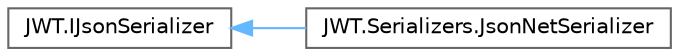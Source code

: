 digraph "Graphical Class Hierarchy"
{
 // LATEX_PDF_SIZE
  bgcolor="transparent";
  edge [fontname=Helvetica,fontsize=10,labelfontname=Helvetica,labelfontsize=10];
  node [fontname=Helvetica,fontsize=10,shape=box,height=0.2,width=0.4];
  rankdir="LR";
  Node0 [id="Node000000",label="JWT.IJsonSerializer",height=0.2,width=0.4,color="grey40", fillcolor="white", style="filled",URL="$interface_j_w_t_1_1_i_json_serializer.html",tooltip="Provides JSON Serialize and Deserialize. Allows custom serializers used."];
  Node0 -> Node1 [id="edge42_Node000000_Node000001",dir="back",color="steelblue1",style="solid",tooltip=" "];
  Node1 [id="Node000001",label="JWT.Serializers.JsonNetSerializer",height=0.2,width=0.4,color="grey40", fillcolor="white", style="filled",URL="$class_j_w_t_1_1_serializers_1_1_json_net_serializer.html",tooltip="JSON serializer using Newtonsoft.Json implementation."];
}
